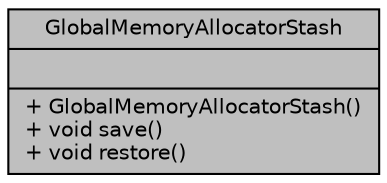 digraph "GlobalMemoryAllocatorStash"
{
 // LATEX_PDF_SIZE
  edge [fontname="Helvetica",fontsize="10",labelfontname="Helvetica",labelfontsize="10"];
  node [fontname="Helvetica",fontsize="10",shape=record];
  Node1 [label="{GlobalMemoryAllocatorStash\n||+  GlobalMemoryAllocatorStash()\l+ void save()\l+ void restore()\l}",height=0.2,width=0.4,color="black", fillcolor="grey75", style="filled", fontcolor="black",tooltip=" "];
}
